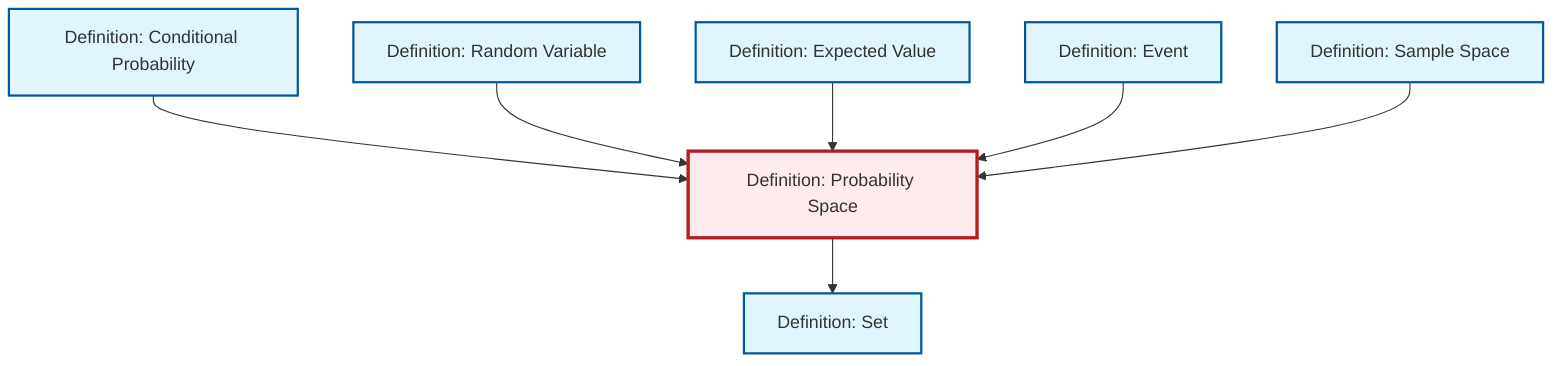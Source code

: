 graph TD
    classDef definition fill:#e1f5fe,stroke:#01579b,stroke-width:2px
    classDef theorem fill:#f3e5f5,stroke:#4a148c,stroke-width:2px
    classDef axiom fill:#fff3e0,stroke:#e65100,stroke-width:2px
    classDef example fill:#e8f5e9,stroke:#1b5e20,stroke-width:2px
    classDef current fill:#ffebee,stroke:#b71c1c,stroke-width:3px
    def-event["Definition: Event"]:::definition
    def-conditional-probability["Definition: Conditional Probability"]:::definition
    def-random-variable["Definition: Random Variable"]:::definition
    def-expectation["Definition: Expected Value"]:::definition
    def-probability-space["Definition: Probability Space"]:::definition
    def-set["Definition: Set"]:::definition
    def-sample-space["Definition: Sample Space"]:::definition
    def-conditional-probability --> def-probability-space
    def-random-variable --> def-probability-space
    def-expectation --> def-probability-space
    def-probability-space --> def-set
    def-event --> def-probability-space
    def-sample-space --> def-probability-space
    class def-probability-space current